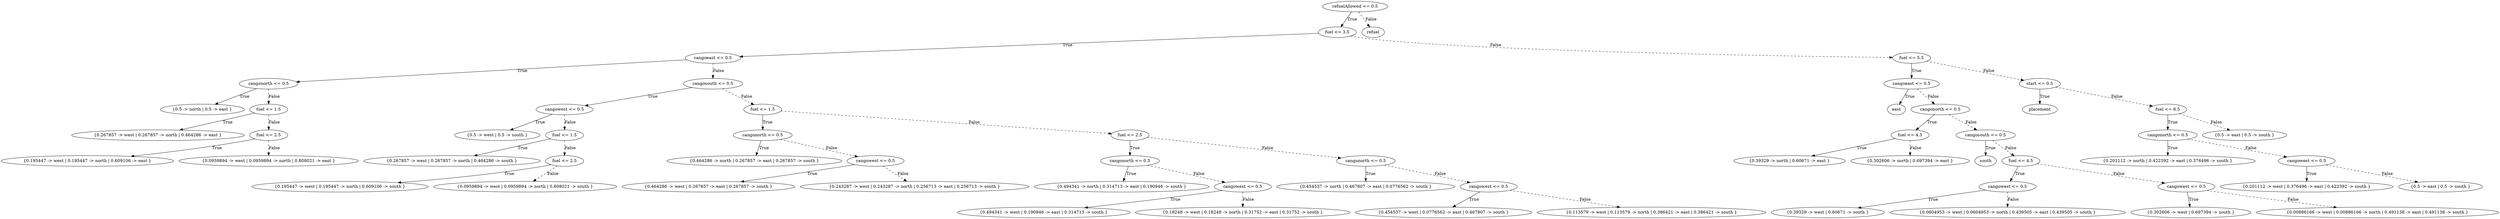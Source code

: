 digraph {
0 [label="refuelAllowed <= 0.5"];
1 [label="fuel <= 3.5"];
2 [label="cangoeast <= 0.5"];
3 [label="cangonorth <= 0.5"];
4 [label="{0.5 -> north | 0.5 -> east }"];
3 -> 4 [label="True"];
5 [label="fuel <= 1.5"];
6 [label="{0.267857 -> west | 0.267857 -> north | 0.464286 -> east }"];
5 -> 6 [label="True"];
7 [label="fuel <= 2.5"];
8 [label="{0.195447 -> west | 0.195447 -> north | 0.609106 -> east }"];
7 -> 8 [label="True"];
9 [label="{0.0959894 -> west | 0.0959894 -> north | 0.808021 -> east }"];
7 -> 9 [style="dashed", label="False"];
5 -> 7 [style="dashed", label="False"];
3 -> 5 [style="dashed", label="False"];
2 -> 3 [label="True"];
10 [label="cangosouth <= 0.5"];
11 [label="cangowest <= 0.5"];
12 [label="{0.5 -> west | 0.5 -> south }"];
11 -> 12 [label="True"];
13 [label="fuel <= 1.5"];
14 [label="{0.267857 -> west | 0.267857 -> north | 0.464286 -> south }"];
13 -> 14 [label="True"];
15 [label="fuel <= 2.5"];
16 [label="{0.195447 -> west | 0.195447 -> north | 0.609106 -> south }"];
15 -> 16 [label="True"];
17 [label="{0.0959894 -> west | 0.0959894 -> north | 0.808021 -> south }"];
15 -> 17 [style="dashed", label="False"];
13 -> 15 [style="dashed", label="False"];
11 -> 13 [style="dashed", label="False"];
10 -> 11 [label="True"];
18 [label="fuel <= 1.5"];
19 [label="cangonorth <= 0.5"];
20 [label="{0.464286 -> north | 0.267857 -> east | 0.267857 -> south }"];
19 -> 20 [label="True"];
21 [label="cangowest <= 0.5"];
22 [label="{0.464286 -> west | 0.267857 -> east | 0.267857 -> south }"];
21 -> 22 [label="True"];
23 [label="{0.243287 -> west | 0.243287 -> north | 0.256713 -> east | 0.256713 -> south }"];
21 -> 23 [style="dashed", label="False"];
19 -> 21 [style="dashed", label="False"];
18 -> 19 [label="True"];
24 [label="fuel <= 2.5"];
25 [label="cangonorth <= 0.5"];
26 [label="{0.494341 -> north | 0.314713 -> east | 0.190946 -> south }"];
25 -> 26 [label="True"];
27 [label="cangowest <= 0.5"];
28 [label="{0.494341 -> west | 0.190946 -> east | 0.314713 -> south }"];
27 -> 28 [label="True"];
29 [label="{0.18248 -> west | 0.18248 -> north | 0.31752 -> east | 0.31752 -> south }"];
27 -> 29 [style="dashed", label="False"];
25 -> 27 [style="dashed", label="False"];
24 -> 25 [label="True"];
30 [label="cangonorth <= 0.5"];
31 [label="{0.454537 -> north | 0.467807 -> east | 0.0776562 -> south }"];
30 -> 31 [label="True"];
32 [label="cangowest <= 0.5"];
33 [label="{0.454537 -> west | 0.0776562 -> east | 0.467807 -> south }"];
32 -> 33 [label="True"];
34 [label="{0.113579 -> west | 0.113579 -> north | 0.386421 -> east | 0.386421 -> south }"];
32 -> 34 [style="dashed", label="False"];
30 -> 32 [style="dashed", label="False"];
24 -> 30 [style="dashed", label="False"];
18 -> 24 [style="dashed", label="False"];
10 -> 18 [style="dashed", label="False"];
2 -> 10 [style="dashed", label="False"];
1 -> 2 [label="True"];
35 [label="fuel <= 5.5"];
36 [label="cangoeast <= 0.5"];
37 [label="east"];
36 -> 37 [label="True"];
38 [label="cangonorth <= 0.5"];
39 [label="fuel <= 4.5"];
40 [label="{0.39329 -> north | 0.60671 -> east }"];
39 -> 40 [label="True"];
41 [label="{0.302606 -> north | 0.697394 -> east }"];
39 -> 41 [style="dashed", label="False"];
38 -> 39 [label="True"];
42 [label="cangosouth <= 0.5"];
43 [label="south"];
42 -> 43 [label="True"];
44 [label="fuel <= 4.5"];
45 [label="cangowest <= 0.5"];
46 [label="{0.39329 -> west | 0.60671 -> south }"];
45 -> 46 [label="True"];
47 [label="{0.0604953 -> west | 0.0604953 -> north | 0.439505 -> east | 0.439505 -> south }"];
45 -> 47 [style="dashed", label="False"];
44 -> 45 [label="True"];
48 [label="cangowest <= 0.5"];
49 [label="{0.302606 -> west | 0.697394 -> south }"];
48 -> 49 [label="True"];
50 [label="{0.00886166 -> west | 0.00886166 -> north | 0.491138 -> east | 0.491138 -> south }"];
48 -> 50 [style="dashed", label="False"];
44 -> 48 [style="dashed", label="False"];
42 -> 44 [style="dashed", label="False"];
38 -> 42 [style="dashed", label="False"];
36 -> 38 [style="dashed", label="False"];
35 -> 36 [label="True"];
51 [label="start <= 0.5"];
52 [label="placement"];
51 -> 52 [label="True"];
53 [label="fuel <= 6.5"];
54 [label="cangonorth <= 0.5"];
55 [label="{0.201112 -> north | 0.422392 -> east | 0.376496 -> south }"];
54 -> 55 [label="True"];
56 [label="cangowest <= 0.5"];
57 [label="{0.201112 -> west | 0.376496 -> east | 0.422392 -> south }"];
56 -> 57 [label="True"];
58 [label="{0.5 -> east | 0.5 -> south }"];
56 -> 58 [style="dashed", label="False"];
54 -> 56 [style="dashed", label="False"];
53 -> 54 [label="True"];
59 [label="{0.5 -> east | 0.5 -> south }"];
53 -> 59 [style="dashed", label="False"];
51 -> 53 [style="dashed", label="False"];
35 -> 51 [style="dashed", label="False"];
1 -> 35 [style="dashed", label="False"];
0 -> 1 [label="True"];
60 [label="refuel"];
0 -> 60 [style="dashed", label="False"];

}